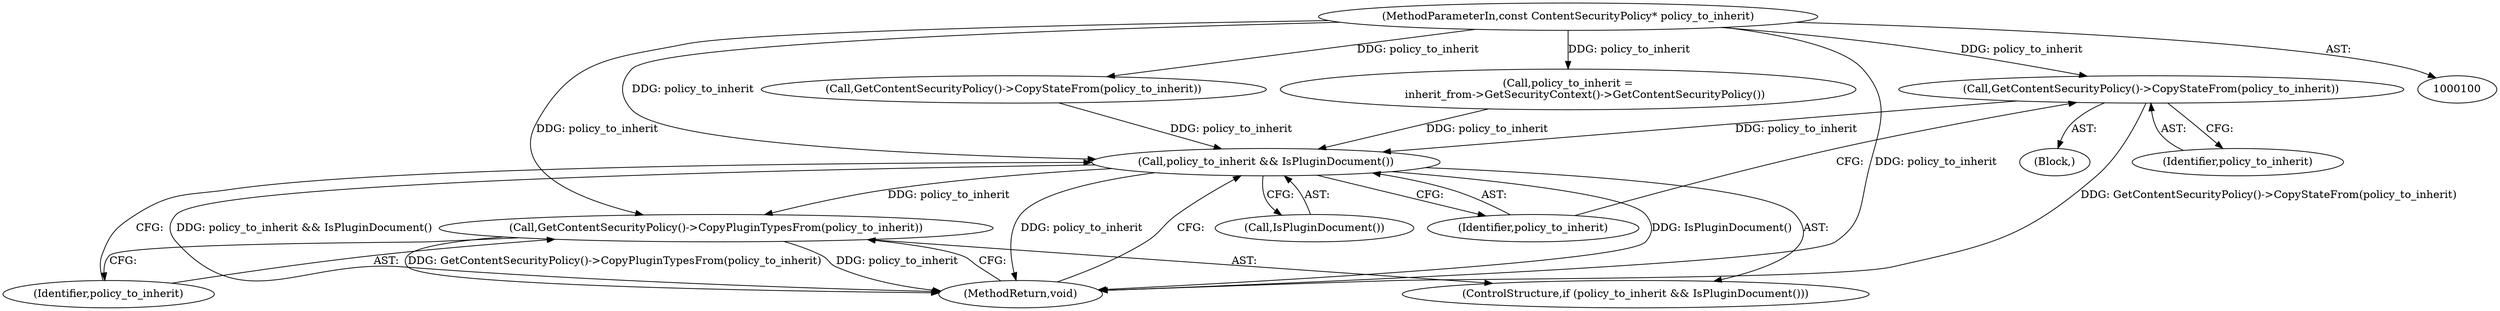 digraph "0_Chrome_209f225b2d51334eaf69ffdf002e25eaa1e0d448@pointer" {
"1000114" [label="(Call,GetContentSecurityPolicy()->CopyStateFrom(policy_to_inherit))"];
"1000102" [label="(MethodParameterIn,const ContentSecurityPolicy* policy_to_inherit)"];
"1000157" [label="(Call,policy_to_inherit && IsPluginDocument())"];
"1000160" [label="(Call,GetContentSecurityPolicy()->CopyPluginTypesFrom(policy_to_inherit))"];
"1000156" [label="(ControlStructure,if (policy_to_inherit && IsPluginDocument()))"];
"1000115" [label="(Identifier,policy_to_inherit)"];
"1000159" [label="(Call,IsPluginDocument())"];
"1000154" [label="(Call,GetContentSecurityPolicy()->CopyStateFrom(policy_to_inherit))"];
"1000162" [label="(MethodReturn,void)"];
"1000160" [label="(Call,GetContentSecurityPolicy()->CopyPluginTypesFrom(policy_to_inherit))"];
"1000102" [label="(MethodParameterIn,const ContentSecurityPolicy* policy_to_inherit)"];
"1000113" [label="(Block,)"];
"1000138" [label="(Call,policy_to_inherit =\n          inherit_from->GetSecurityContext()->GetContentSecurityPolicy())"];
"1000161" [label="(Identifier,policy_to_inherit)"];
"1000157" [label="(Call,policy_to_inherit && IsPluginDocument())"];
"1000158" [label="(Identifier,policy_to_inherit)"];
"1000114" [label="(Call,GetContentSecurityPolicy()->CopyStateFrom(policy_to_inherit))"];
"1000114" -> "1000113"  [label="AST: "];
"1000114" -> "1000115"  [label="CFG: "];
"1000115" -> "1000114"  [label="AST: "];
"1000158" -> "1000114"  [label="CFG: "];
"1000114" -> "1000162"  [label="DDG: GetContentSecurityPolicy()->CopyStateFrom(policy_to_inherit)"];
"1000102" -> "1000114"  [label="DDG: policy_to_inherit"];
"1000114" -> "1000157"  [label="DDG: policy_to_inherit"];
"1000102" -> "1000100"  [label="AST: "];
"1000102" -> "1000162"  [label="DDG: policy_to_inherit"];
"1000102" -> "1000138"  [label="DDG: policy_to_inherit"];
"1000102" -> "1000154"  [label="DDG: policy_to_inherit"];
"1000102" -> "1000157"  [label="DDG: policy_to_inherit"];
"1000102" -> "1000160"  [label="DDG: policy_to_inherit"];
"1000157" -> "1000156"  [label="AST: "];
"1000157" -> "1000158"  [label="CFG: "];
"1000157" -> "1000159"  [label="CFG: "];
"1000158" -> "1000157"  [label="AST: "];
"1000159" -> "1000157"  [label="AST: "];
"1000161" -> "1000157"  [label="CFG: "];
"1000162" -> "1000157"  [label="CFG: "];
"1000157" -> "1000162"  [label="DDG: IsPluginDocument()"];
"1000157" -> "1000162"  [label="DDG: policy_to_inherit && IsPluginDocument()"];
"1000157" -> "1000162"  [label="DDG: policy_to_inherit"];
"1000138" -> "1000157"  [label="DDG: policy_to_inherit"];
"1000154" -> "1000157"  [label="DDG: policy_to_inherit"];
"1000157" -> "1000160"  [label="DDG: policy_to_inherit"];
"1000160" -> "1000156"  [label="AST: "];
"1000160" -> "1000161"  [label="CFG: "];
"1000161" -> "1000160"  [label="AST: "];
"1000162" -> "1000160"  [label="CFG: "];
"1000160" -> "1000162"  [label="DDG: GetContentSecurityPolicy()->CopyPluginTypesFrom(policy_to_inherit)"];
"1000160" -> "1000162"  [label="DDG: policy_to_inherit"];
}
